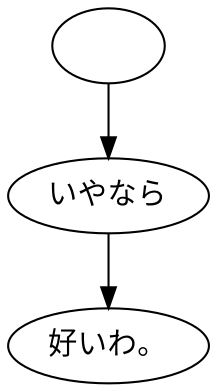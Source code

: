 digraph graph7018 {
	node0 [label="　"];
	node1 [label="いやなら"];
	node2 [label="好いわ。"];
	node0 -> node1;
	node1 -> node2;
}
